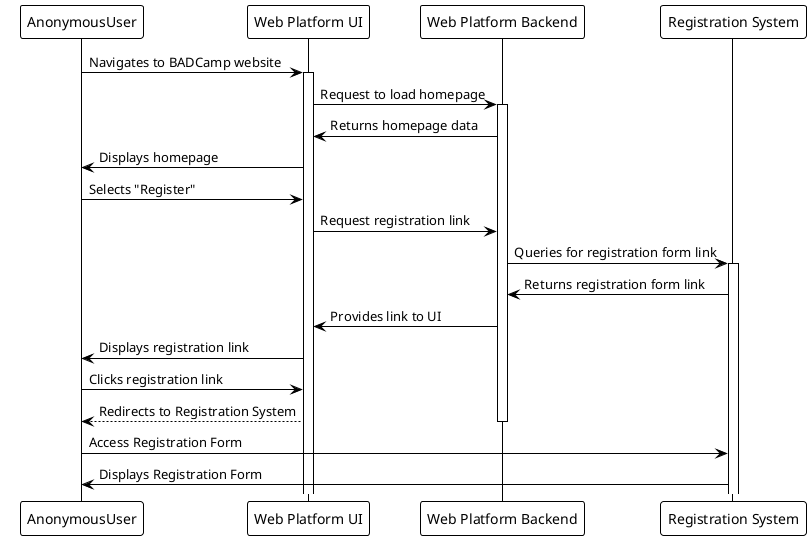 @startuml
!theme plain

participant "AnonymousUser" as User
participant "Web Platform UI" as UI
participant "Web Platform Backend" as Backend
participant "Registration System" as RegSys

User -> UI : Navigates to BADCamp website
activate UI

UI -> Backend : Request to load homepage
activate Backend

Backend -> UI : Returns homepage data
UI -> User : Displays homepage

User -> UI : Selects "Register"
UI -> Backend : Request registration link
Backend -> RegSys : Queries for registration form link
activate RegSys

RegSys -> Backend : Returns registration form link
Backend -> UI : Provides link to UI
UI -> User : Displays registration link

User -> UI : Clicks registration link
UI --> User : Redirects to Registration System
deactivate Backend

User -> RegSys : Access Registration Form
RegSys -> User : Displays Registration Form

@enduml